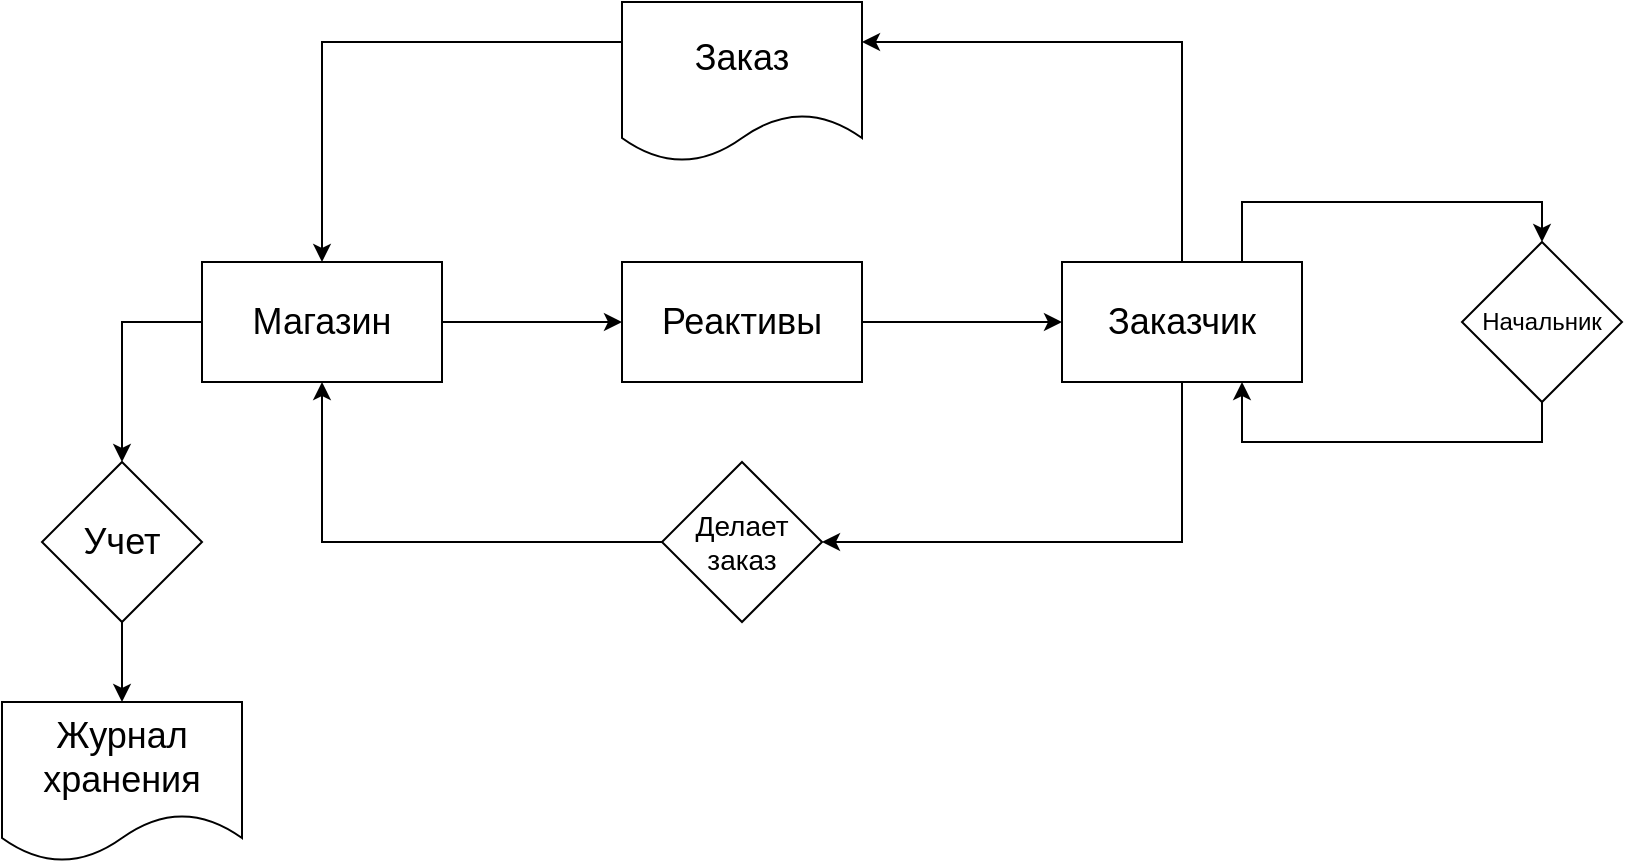 <mxfile version="21.0.2" type="device"><diagram name="Страница 1" id="DzUfyCIJVk8eFJ1DiJ2F"><mxGraphModel dx="2555" dy="637" grid="1" gridSize="10" guides="1" tooltips="1" connect="1" arrows="1" fold="1" page="1" pageScale="1" pageWidth="827" pageHeight="1169" math="0" shadow="0"><root><mxCell id="0"/><mxCell id="1" parent="0"/><mxCell id="4eI6SMYdbs2wmjDfRu0L-32" style="edgeStyle=orthogonalEdgeStyle;rounded=0;orthogonalLoop=1;jettySize=auto;html=1;entryX=1;entryY=0.25;entryDx=0;entryDy=0;exitX=0.5;exitY=0;exitDx=0;exitDy=0;" edge="1" parent="1" source="4eI6SMYdbs2wmjDfRu0L-1" target="4eI6SMYdbs2wmjDfRu0L-20"><mxGeometry relative="1" as="geometry"/></mxCell><mxCell id="4eI6SMYdbs2wmjDfRu0L-38" style="edgeStyle=orthogonalEdgeStyle;rounded=0;orthogonalLoop=1;jettySize=auto;html=1;entryX=1;entryY=0.5;entryDx=0;entryDy=0;exitX=0.5;exitY=1;exitDx=0;exitDy=0;" edge="1" parent="1" source="4eI6SMYdbs2wmjDfRu0L-1" target="4eI6SMYdbs2wmjDfRu0L-37"><mxGeometry relative="1" as="geometry"/></mxCell><mxCell id="4eI6SMYdbs2wmjDfRu0L-40" style="edgeStyle=orthogonalEdgeStyle;rounded=0;orthogonalLoop=1;jettySize=auto;html=1;entryX=0.5;entryY=0;entryDx=0;entryDy=0;exitX=0.75;exitY=0;exitDx=0;exitDy=0;" edge="1" parent="1" source="4eI6SMYdbs2wmjDfRu0L-1" target="4eI6SMYdbs2wmjDfRu0L-34"><mxGeometry relative="1" as="geometry"/></mxCell><mxCell id="4eI6SMYdbs2wmjDfRu0L-1" value="&lt;font style=&quot;font-size: 18px;&quot;&gt;Заказчик&lt;/font&gt;" style="rounded=0;whiteSpace=wrap;html=1;" vertex="1" parent="1"><mxGeometry x="520" y="230" width="120" height="60" as="geometry"/></mxCell><mxCell id="4eI6SMYdbs2wmjDfRu0L-22" style="edgeStyle=orthogonalEdgeStyle;rounded=0;orthogonalLoop=1;jettySize=auto;html=1;entryX=0;entryY=0.5;entryDx=0;entryDy=0;" edge="1" parent="1" source="4eI6SMYdbs2wmjDfRu0L-3" target="4eI6SMYdbs2wmjDfRu0L-5"><mxGeometry relative="1" as="geometry"/></mxCell><mxCell id="4eI6SMYdbs2wmjDfRu0L-29" style="edgeStyle=orthogonalEdgeStyle;rounded=0;orthogonalLoop=1;jettySize=auto;html=1;entryX=0.5;entryY=0;entryDx=0;entryDy=0;exitX=0;exitY=0.5;exitDx=0;exitDy=0;" edge="1" parent="1" source="4eI6SMYdbs2wmjDfRu0L-3" target="4eI6SMYdbs2wmjDfRu0L-28"><mxGeometry relative="1" as="geometry"/></mxCell><mxCell id="4eI6SMYdbs2wmjDfRu0L-3" value="&lt;font style=&quot;font-size: 18px;&quot;&gt;Магазин&lt;/font&gt;" style="rounded=0;whiteSpace=wrap;html=1;" vertex="1" parent="1"><mxGeometry x="90" y="230" width="120" height="60" as="geometry"/></mxCell><mxCell id="4eI6SMYdbs2wmjDfRu0L-23" style="edgeStyle=orthogonalEdgeStyle;rounded=0;orthogonalLoop=1;jettySize=auto;html=1;entryX=0;entryY=0.5;entryDx=0;entryDy=0;" edge="1" parent="1" source="4eI6SMYdbs2wmjDfRu0L-5" target="4eI6SMYdbs2wmjDfRu0L-1"><mxGeometry relative="1" as="geometry"/></mxCell><mxCell id="4eI6SMYdbs2wmjDfRu0L-5" value="&lt;font style=&quot;font-size: 18px;&quot;&gt;Реактивы&lt;/font&gt;" style="rounded=0;whiteSpace=wrap;html=1;" vertex="1" parent="1"><mxGeometry x="300" y="230" width="120" height="60" as="geometry"/></mxCell><mxCell id="4eI6SMYdbs2wmjDfRu0L-33" style="edgeStyle=orthogonalEdgeStyle;rounded=0;orthogonalLoop=1;jettySize=auto;html=1;entryX=0.5;entryY=0;entryDx=0;entryDy=0;exitX=0;exitY=0.25;exitDx=0;exitDy=0;" edge="1" parent="1" source="4eI6SMYdbs2wmjDfRu0L-20" target="4eI6SMYdbs2wmjDfRu0L-3"><mxGeometry relative="1" as="geometry"/></mxCell><mxCell id="4eI6SMYdbs2wmjDfRu0L-20" value="&lt;font style=&quot;font-size: 18px;&quot;&gt;Заказ&lt;/font&gt;" style="shape=document;whiteSpace=wrap;html=1;boundedLbl=1;" vertex="1" parent="1"><mxGeometry x="300" y="100" width="120" height="80" as="geometry"/></mxCell><mxCell id="4eI6SMYdbs2wmjDfRu0L-21" value="&lt;font style=&quot;font-size: 18px;&quot;&gt;Журнал хранения&lt;/font&gt;" style="shape=document;whiteSpace=wrap;html=1;boundedLbl=1;" vertex="1" parent="1"><mxGeometry x="-10" y="450" width="120" height="80" as="geometry"/></mxCell><mxCell id="4eI6SMYdbs2wmjDfRu0L-30" style="edgeStyle=orthogonalEdgeStyle;rounded=0;orthogonalLoop=1;jettySize=auto;html=1;entryX=0.5;entryY=0;entryDx=0;entryDy=0;" edge="1" parent="1" source="4eI6SMYdbs2wmjDfRu0L-28" target="4eI6SMYdbs2wmjDfRu0L-21"><mxGeometry relative="1" as="geometry"/></mxCell><mxCell id="4eI6SMYdbs2wmjDfRu0L-28" value="&lt;font style=&quot;font-size: 18px;&quot;&gt;Учет&lt;/font&gt;" style="rhombus;whiteSpace=wrap;html=1;" vertex="1" parent="1"><mxGeometry x="10" y="330" width="80" height="80" as="geometry"/></mxCell><mxCell id="4eI6SMYdbs2wmjDfRu0L-41" style="edgeStyle=orthogonalEdgeStyle;rounded=0;orthogonalLoop=1;jettySize=auto;html=1;entryX=0.75;entryY=1;entryDx=0;entryDy=0;exitX=0.5;exitY=1;exitDx=0;exitDy=0;" edge="1" parent="1" source="4eI6SMYdbs2wmjDfRu0L-34" target="4eI6SMYdbs2wmjDfRu0L-1"><mxGeometry relative="1" as="geometry"/></mxCell><mxCell id="4eI6SMYdbs2wmjDfRu0L-34" value="&lt;font style=&quot;font-size: 12px;&quot;&gt;Начальник&lt;/font&gt;" style="rhombus;whiteSpace=wrap;html=1;" vertex="1" parent="1"><mxGeometry x="720" y="220" width="80" height="80" as="geometry"/></mxCell><mxCell id="4eI6SMYdbs2wmjDfRu0L-39" style="edgeStyle=orthogonalEdgeStyle;rounded=0;orthogonalLoop=1;jettySize=auto;html=1;entryX=0.5;entryY=1;entryDx=0;entryDy=0;" edge="1" parent="1" source="4eI6SMYdbs2wmjDfRu0L-37" target="4eI6SMYdbs2wmjDfRu0L-3"><mxGeometry relative="1" as="geometry"/></mxCell><mxCell id="4eI6SMYdbs2wmjDfRu0L-37" value="&lt;font style=&quot;font-size: 14px;&quot;&gt;Делает заказ&lt;/font&gt;" style="rhombus;whiteSpace=wrap;html=1;" vertex="1" parent="1"><mxGeometry x="320" y="330" width="80" height="80" as="geometry"/></mxCell></root></mxGraphModel></diagram></mxfile>